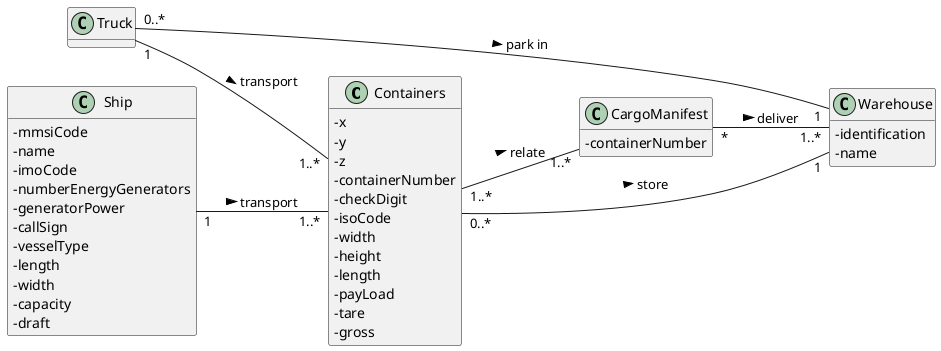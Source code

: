 @startuml

hide methods
left to right direction
skinparam classAttributeIconSize 0


class Containers {
-x
-y
-z
-containerNumber
-checkDigit
-isoCode
-width
-height
-length
-payLoad
-tare
-gross
}

class Ship {
-mmsiCode
-name
-imoCode
-numberEnergyGenerators
-generatorPower
-callSign
-vesselType
-length
-width
-capacity
-draft
}

class CargoManifest {
-containerNumber
}

class Truck {

}

class Warehouse {
-identification
-name
}

Containers "1..*"--"1..*" CargoManifest: relate >
Containers "0..*"--"1" Warehouse: store >

Truck "1"--"1..*" Containers : transport >
Truck "0..*"--"1" Warehouse: park in >

CargoManifest "*" -- "1..*" Warehouse : deliver >

Ship "1"--"1..*" Containers : transport >

@enduml